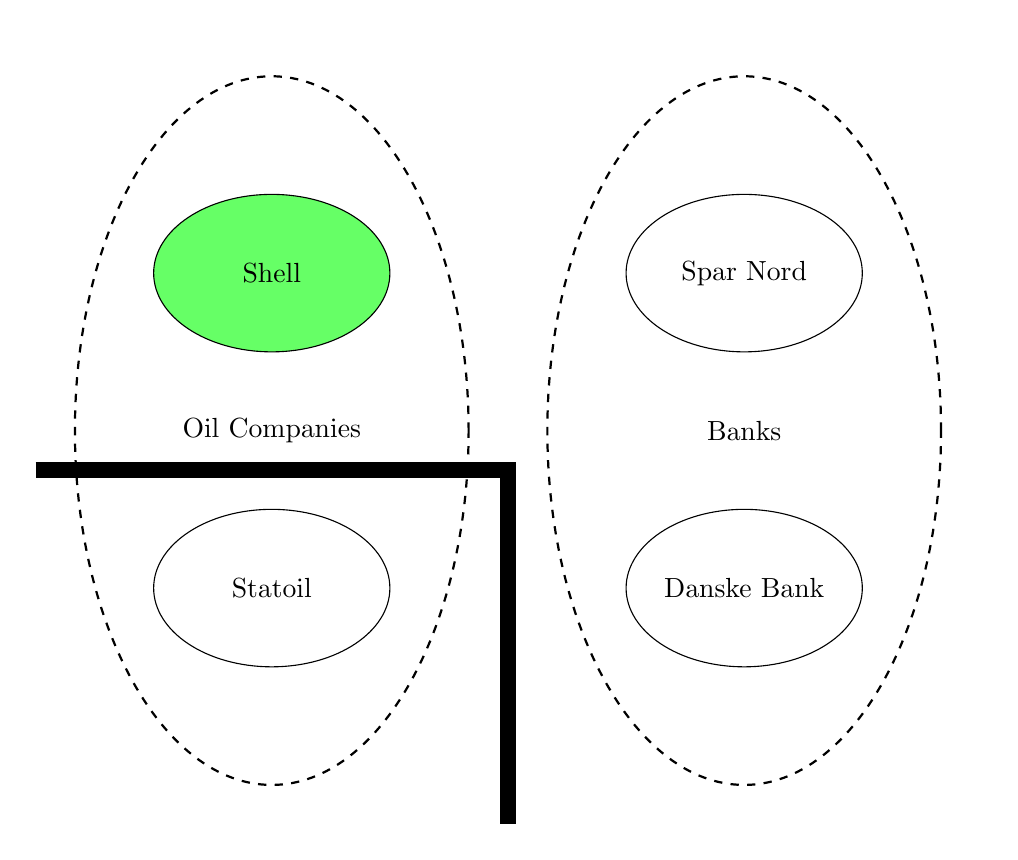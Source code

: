 \begin{tikzpicture}

\draw[fill=green!60]  (-2,1) node{Shell} ellipse (1.5 and 1);
\draw  (4,1) node{Spar Nord} ellipse (1.5 and 1);
\draw  (-2,-3) node{Statoil} ellipse (1.5 and 1);
\draw  (4,-3) node{Danske Bank} ellipse (1.5 and 1);
\draw[thick, dashed]  (-2,-1) node{Oil Companies} ellipse (2.5 and 4.5);
\draw[thick, dashed]  (4,-1) node{Banks} ellipse (2.5 and 4.5);


\draw [line width=2mm](-5,-1.5) -- (1,-1.5) -- (1,-6);
\node at (7,0) {};
\node at (1,4) {};
\end{tikzpicture}